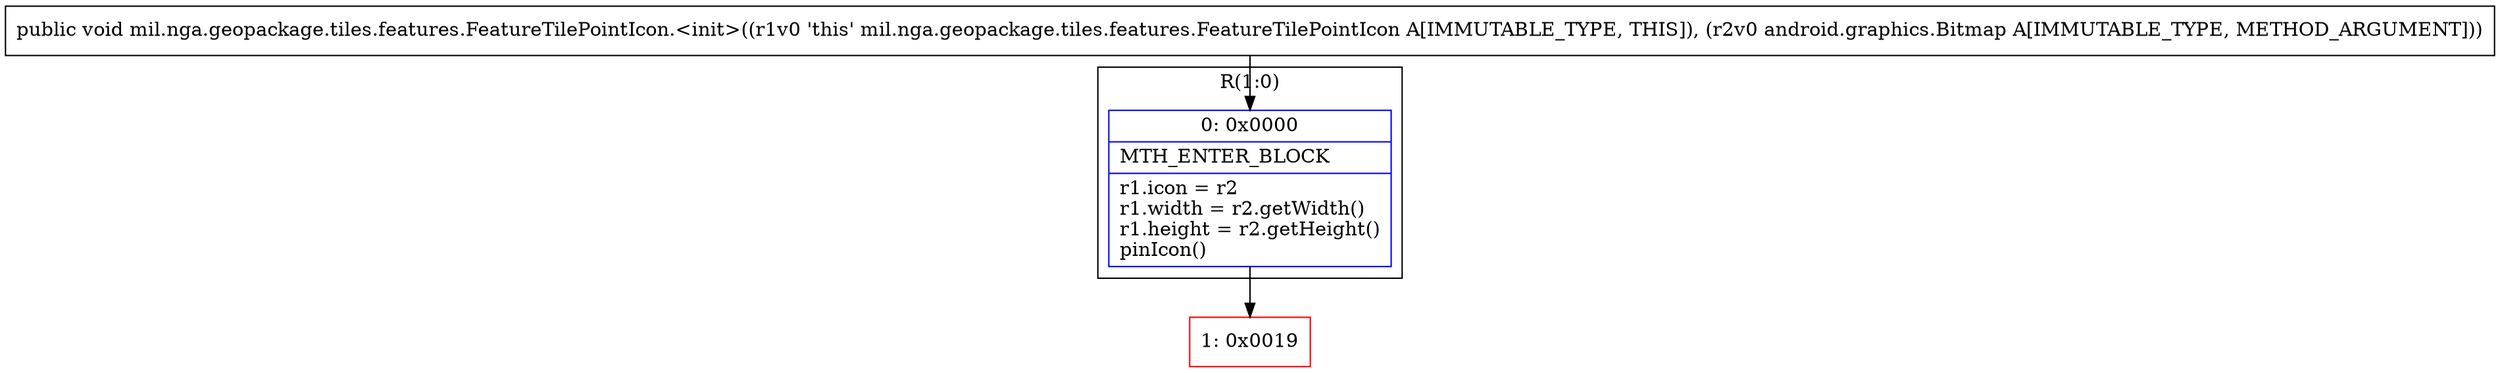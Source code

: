 digraph "CFG formil.nga.geopackage.tiles.features.FeatureTilePointIcon.\<init\>(Landroid\/graphics\/Bitmap;)V" {
subgraph cluster_Region_1438834368 {
label = "R(1:0)";
node [shape=record,color=blue];
Node_0 [shape=record,label="{0\:\ 0x0000|MTH_ENTER_BLOCK\l|r1.icon = r2\lr1.width = r2.getWidth()\lr1.height = r2.getHeight()\lpinIcon()\l}"];
}
Node_1 [shape=record,color=red,label="{1\:\ 0x0019}"];
MethodNode[shape=record,label="{public void mil.nga.geopackage.tiles.features.FeatureTilePointIcon.\<init\>((r1v0 'this' mil.nga.geopackage.tiles.features.FeatureTilePointIcon A[IMMUTABLE_TYPE, THIS]), (r2v0 android.graphics.Bitmap A[IMMUTABLE_TYPE, METHOD_ARGUMENT])) }"];
MethodNode -> Node_0;
Node_0 -> Node_1;
}

